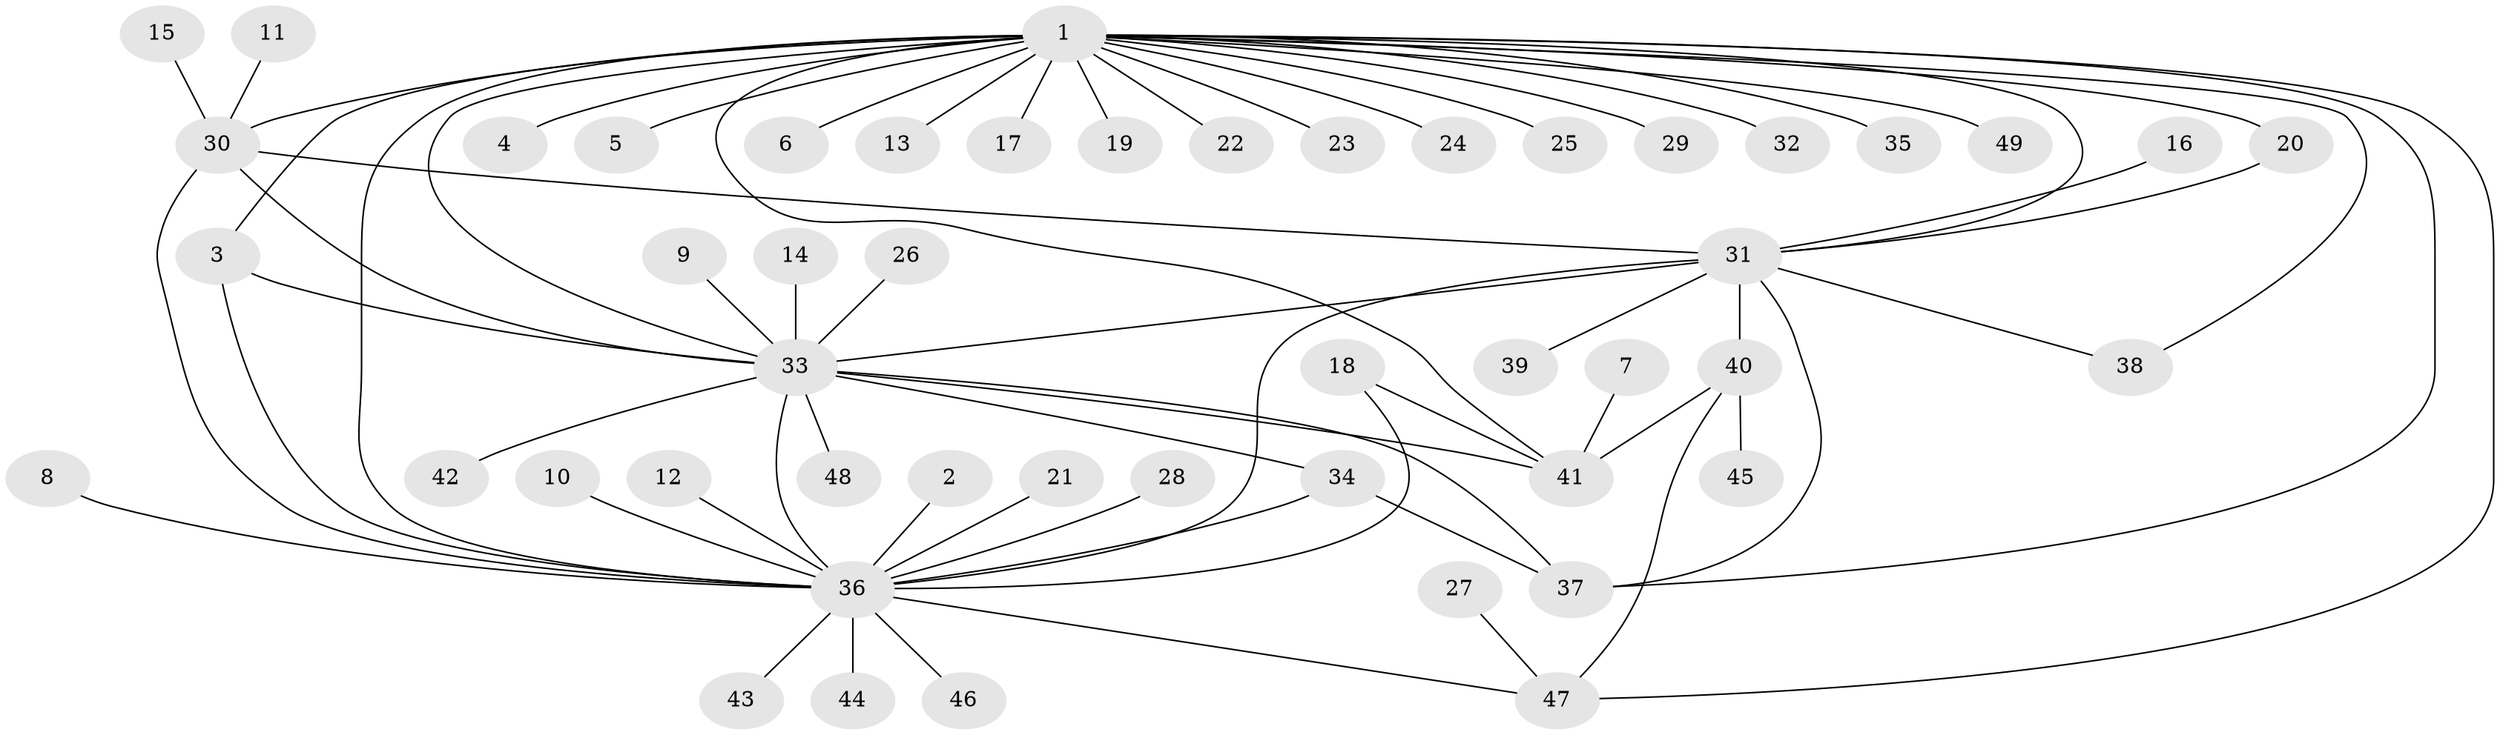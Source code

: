 // original degree distribution, {21: 0.010526315789473684, 12: 0.010526315789473684, 1: 0.5894736842105263, 5: 0.021052631578947368, 23: 0.010526315789473684, 7: 0.031578947368421054, 6: 0.021052631578947368, 11: 0.010526315789473684, 2: 0.15789473684210525, 3: 0.06315789473684211, 8: 0.010526315789473684, 4: 0.06315789473684211}
// Generated by graph-tools (version 1.1) at 2025/25/03/09/25 03:25:54]
// undirected, 49 vertices, 67 edges
graph export_dot {
graph [start="1"]
  node [color=gray90,style=filled];
  1;
  2;
  3;
  4;
  5;
  6;
  7;
  8;
  9;
  10;
  11;
  12;
  13;
  14;
  15;
  16;
  17;
  18;
  19;
  20;
  21;
  22;
  23;
  24;
  25;
  26;
  27;
  28;
  29;
  30;
  31;
  32;
  33;
  34;
  35;
  36;
  37;
  38;
  39;
  40;
  41;
  42;
  43;
  44;
  45;
  46;
  47;
  48;
  49;
  1 -- 3 [weight=1.0];
  1 -- 4 [weight=1.0];
  1 -- 5 [weight=1.0];
  1 -- 6 [weight=1.0];
  1 -- 13 [weight=1.0];
  1 -- 17 [weight=2.0];
  1 -- 19 [weight=1.0];
  1 -- 20 [weight=1.0];
  1 -- 22 [weight=1.0];
  1 -- 23 [weight=1.0];
  1 -- 24 [weight=1.0];
  1 -- 25 [weight=1.0];
  1 -- 29 [weight=1.0];
  1 -- 30 [weight=2.0];
  1 -- 31 [weight=1.0];
  1 -- 32 [weight=1.0];
  1 -- 33 [weight=2.0];
  1 -- 35 [weight=1.0];
  1 -- 36 [weight=2.0];
  1 -- 37 [weight=1.0];
  1 -- 38 [weight=1.0];
  1 -- 41 [weight=1.0];
  1 -- 47 [weight=1.0];
  1 -- 49 [weight=1.0];
  2 -- 36 [weight=1.0];
  3 -- 33 [weight=1.0];
  3 -- 36 [weight=1.0];
  7 -- 41 [weight=1.0];
  8 -- 36 [weight=1.0];
  9 -- 33 [weight=1.0];
  10 -- 36 [weight=1.0];
  11 -- 30 [weight=1.0];
  12 -- 36 [weight=1.0];
  14 -- 33 [weight=1.0];
  15 -- 30 [weight=1.0];
  16 -- 31 [weight=1.0];
  18 -- 36 [weight=1.0];
  18 -- 41 [weight=1.0];
  20 -- 31 [weight=1.0];
  21 -- 36 [weight=1.0];
  26 -- 33 [weight=1.0];
  27 -- 47 [weight=1.0];
  28 -- 36 [weight=1.0];
  30 -- 31 [weight=1.0];
  30 -- 33 [weight=1.0];
  30 -- 36 [weight=1.0];
  31 -- 33 [weight=1.0];
  31 -- 36 [weight=2.0];
  31 -- 37 [weight=2.0];
  31 -- 38 [weight=1.0];
  31 -- 39 [weight=1.0];
  31 -- 40 [weight=2.0];
  33 -- 34 [weight=1.0];
  33 -- 36 [weight=1.0];
  33 -- 37 [weight=2.0];
  33 -- 41 [weight=1.0];
  33 -- 42 [weight=1.0];
  33 -- 48 [weight=1.0];
  34 -- 36 [weight=1.0];
  34 -- 37 [weight=1.0];
  36 -- 43 [weight=1.0];
  36 -- 44 [weight=1.0];
  36 -- 46 [weight=1.0];
  36 -- 47 [weight=1.0];
  40 -- 41 [weight=1.0];
  40 -- 45 [weight=1.0];
  40 -- 47 [weight=1.0];
}
